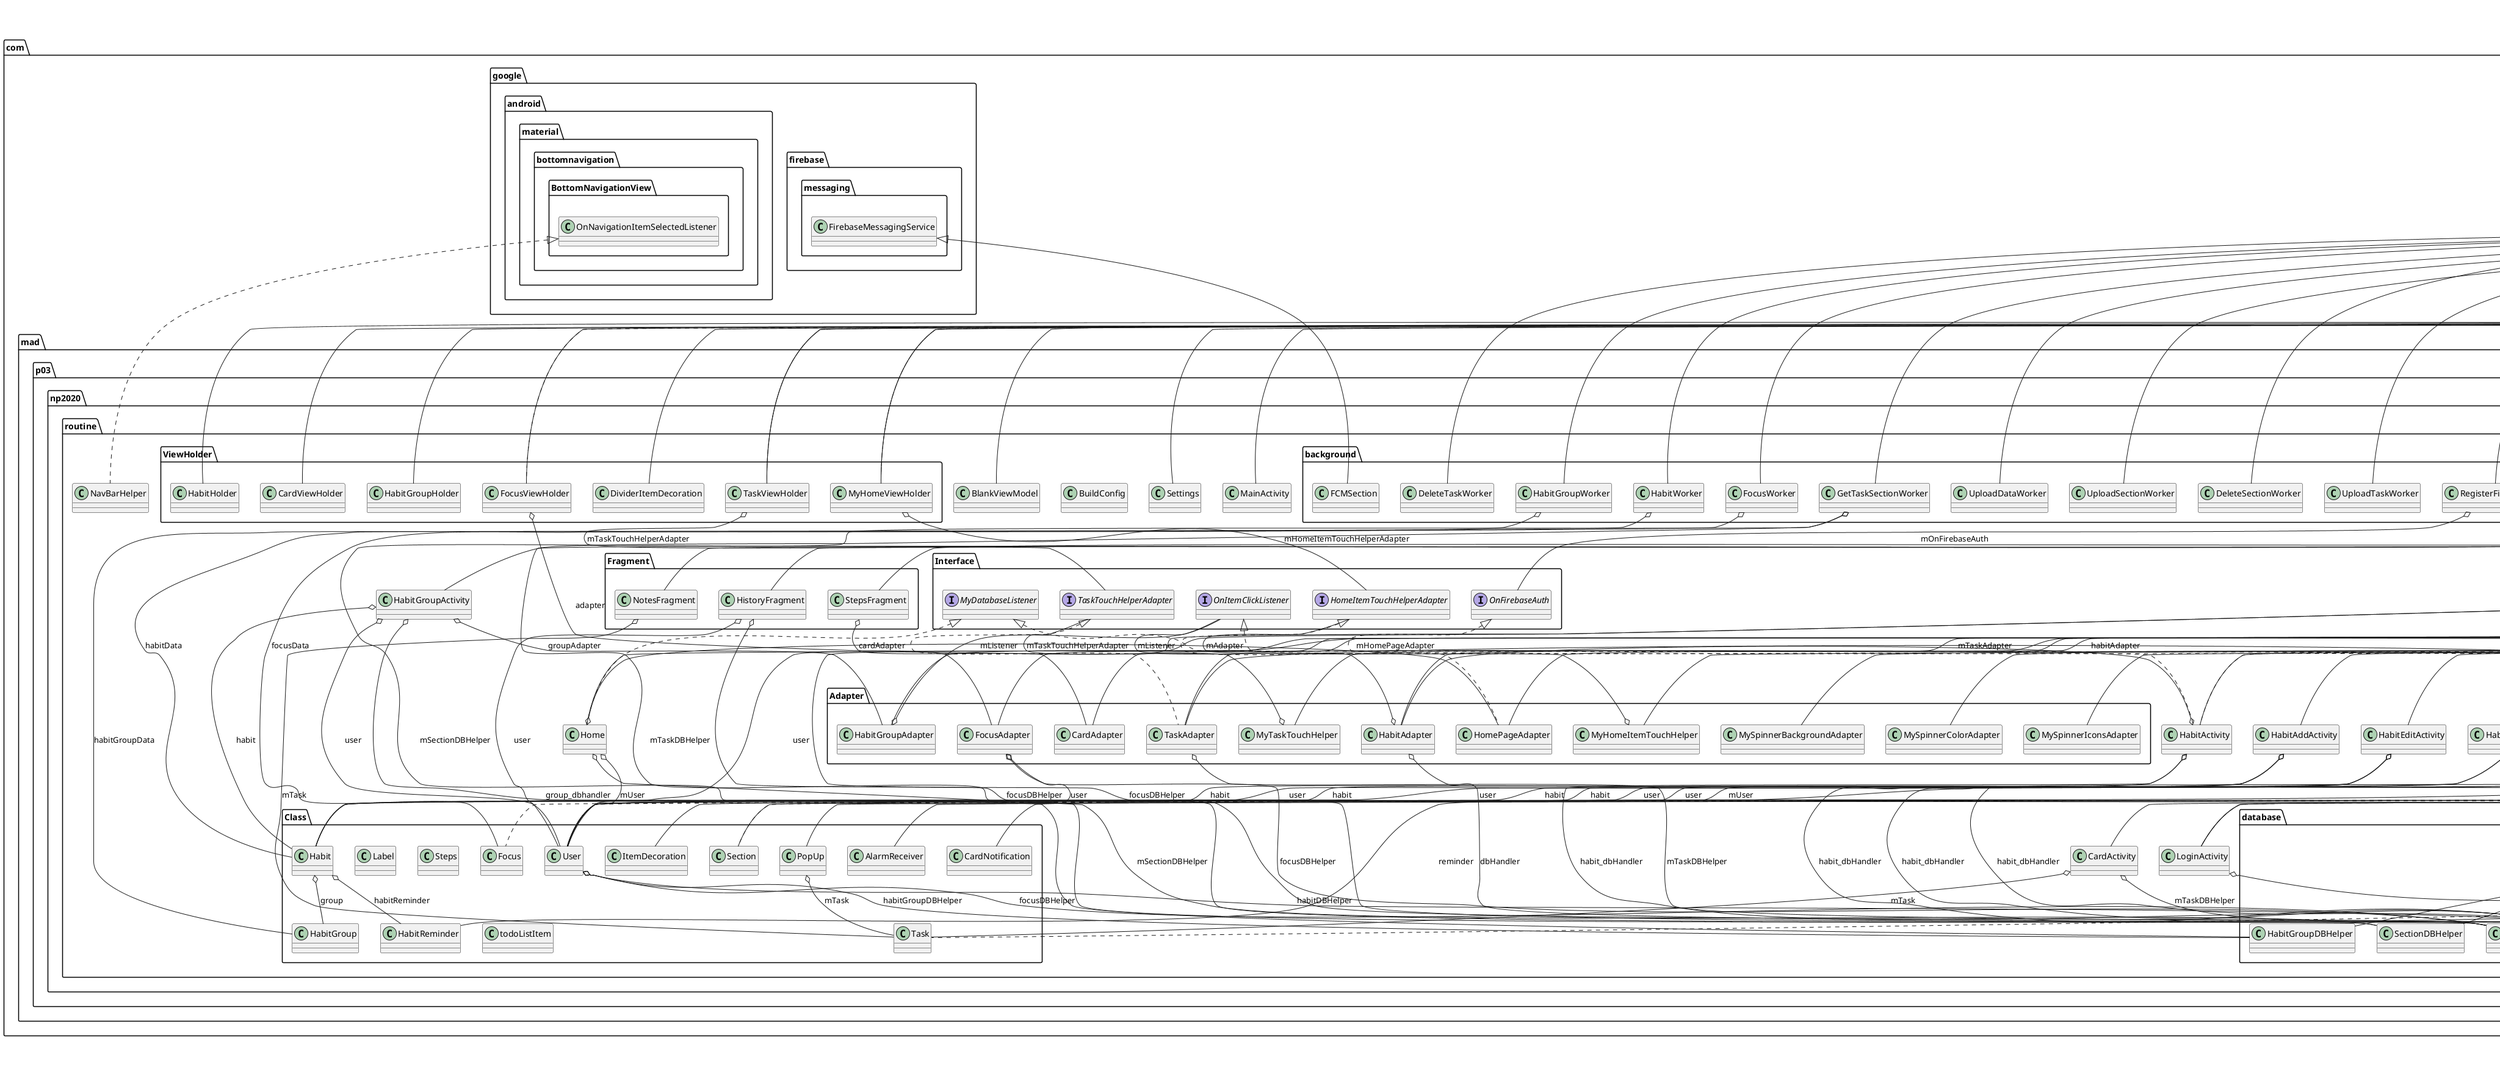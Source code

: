 @startuml

title __APP's Class Diagram__\n

  namespace com.mad.p03.np2020.routine {
    namespace Adapter {
      class com.mad.p03.np2020.routine.Adapter.CardAdapter {
      }
    }
  }
  

  namespace com.mad.p03.np2020.routine {
    namespace Adapter {
      class com.mad.p03.np2020.routine.Adapter.FocusAdapter {
      }
    }
  }
  

  namespace com.mad.p03.np2020.routine {
    namespace Adapter {
      class com.mad.p03.np2020.routine.Adapter.HabitAdapter {
      }
    }
  }
  

  namespace com.mad.p03.np2020.routine {
    namespace Adapter {
      class com.mad.p03.np2020.routine.Adapter.HabitGroupAdapter {
      }
    }
  }
  

  namespace com.mad.p03.np2020.routine {
    namespace Adapter {
      class com.mad.p03.np2020.routine.Adapter.HomePageAdapter {
      }
    }
  }
  

  namespace com.mad.p03.np2020.routine {
    namespace Adapter {
      class com.mad.p03.np2020.routine.Adapter.MyHomeItemTouchHelper {
      }
    }
  }
  

  namespace com.mad.p03.np2020.routine {
    namespace Adapter {
      class com.mad.p03.np2020.routine.Adapter.MySpinnerBackgroundAdapter {
      }
    }
  }
  

  namespace com.mad.p03.np2020.routine {
    namespace Adapter {
      class com.mad.p03.np2020.routine.Adapter.MySpinnerColorAdapter {
      }
    }
  }
  

  namespace com.mad.p03.np2020.routine {
    namespace Adapter {
      class com.mad.p03.np2020.routine.Adapter.MySpinnerIconsAdapter {
      }
    }
  }
  

  namespace com.mad.p03.np2020.routine {
    namespace Adapter {
      class com.mad.p03.np2020.routine.Adapter.MyTaskTouchHelper {
      }
    }
  }
  

  namespace com.mad.p03.np2020.routine {
    namespace Adapter {
      class com.mad.p03.np2020.routine.Adapter.TaskAdapter {
      }
    }
  }
  

  namespace com.mad.p03.np2020.routine {
    class com.mad.p03.np2020.routine.BlankViewModel {
    }
  }
  

  namespace com.mad.p03.np2020.routine {
    class com.mad.p03.np2020.routine.BuildConfig {
    }
  }
  

  namespace com.mad.p03.np2020.routine {
    class com.mad.p03.np2020.routine.CardActivity {
    }
  }
  

  namespace com.mad.p03.np2020.routine {
    namespace Class {
      class com.mad.p03.np2020.routine.Class.AlarmReceiver {
      }
    }
  }
  

  namespace com.mad.p03.np2020.routine {
    namespace Class {
      class com.mad.p03.np2020.routine.Class.CardNotification {
      }
    }
  }
  

  namespace com.mad.p03.np2020.routine {
    namespace Class {
      class com.mad.p03.np2020.routine.Class.Focus {
      }
    }
  }
  

  namespace com.mad.p03.np2020.routine {
    namespace Class {
      class com.mad.p03.np2020.routine.Class.Habit {
      }
    }
  }
  

  namespace com.mad.p03.np2020.routine {
    namespace Class {
      class com.mad.p03.np2020.routine.Class.HabitGroup {
      }
    }
  }
  

  namespace com.mad.p03.np2020.routine {
    namespace Class {
      class com.mad.p03.np2020.routine.Class.HabitReminder {
      }
    }
  }
  

  namespace com.mad.p03.np2020.routine {
    namespace Class {
      class com.mad.p03.np2020.routine.Class.ItemDecoration {
      }
    }
  }
  

  namespace com.mad.p03.np2020.routine {
    namespace Class {
      class com.mad.p03.np2020.routine.Class.Label {
      }
    }
  }
  

  namespace com.mad.p03.np2020.routine {
    namespace Class {
      class com.mad.p03.np2020.routine.Class.PopUp {
      }
    }
  }
  

  namespace com.mad.p03.np2020.routine {
    namespace Class {
      class com.mad.p03.np2020.routine.Class.Section {
      }
    }
  }
  

  namespace com.mad.p03.np2020.routine {
    namespace Class {
      class com.mad.p03.np2020.routine.Class.Steps {
      }
    }
  }
  

  namespace com.mad.p03.np2020.routine {
    namespace Class {
      class com.mad.p03.np2020.routine.Class.Task {
      }
    }
  }
  

  namespace com.mad.p03.np2020.routine {
    namespace Class {
      class com.mad.p03.np2020.routine.Class.User {
      }
    }
  }
  

  namespace com.mad.p03.np2020.routine {
    namespace Class {
      class com.mad.p03.np2020.routine.Class.todoListItem {
      }
    }
  }
  

  namespace com.mad.p03.np2020.routine {
    class com.mad.p03.np2020.routine.FocusActivity {
    }
  }
  

  namespace com.mad.p03.np2020.routine {
    namespace Fragment {
      class com.mad.p03.np2020.routine.Fragment.HistoryFragment {
      }
    }
  }
  

  namespace com.mad.p03.np2020.routine {
    namespace Fragment {
      class com.mad.p03.np2020.routine.Fragment.NotesFragment {
      }
    }
  }
  

  namespace com.mad.p03.np2020.routine {
    namespace Fragment {
      class com.mad.p03.np2020.routine.Fragment.StepsFragment {
      }
    }
  }
  

  namespace com.mad.p03.np2020.routine {
    class com.mad.p03.np2020.routine.HabitActivity {
    }
  }
  

  namespace com.mad.p03.np2020.routine {
    class com.mad.p03.np2020.routine.HabitAddActivity {
    }
  }
  

  namespace com.mad.p03.np2020.routine {
    class com.mad.p03.np2020.routine.HabitEditActivity {
    }
  }
  

  namespace com.mad.p03.np2020.routine {
    class com.mad.p03.np2020.routine.HabitGroupActivity {
    }
  }
  

  namespace com.mad.p03.np2020.routine {
    class com.mad.p03.np2020.routine.HabitReminderActivity {
    }
  }
  

  namespace com.mad.p03.np2020.routine {
    class com.mad.p03.np2020.routine.HabitViewActivity {
    }
  }
  

  namespace com.mad.p03.np2020.routine {
    class com.mad.p03.np2020.routine.Home {
    }
  }
  

  namespace com.mad.p03.np2020.routine {
    namespace Interface {
      interface com.mad.p03.np2020.routine.Interface.HomeItemTouchHelperAdapter {
      }
    }
  }
  

  namespace com.mad.p03.np2020.routine {
    namespace Interface {
      interface com.mad.p03.np2020.routine.Interface.MyDatabaseListener {
      }
    }
  }
  

  namespace com.mad.p03.np2020.routine {
    namespace Interface {
      interface com.mad.p03.np2020.routine.Interface.OnFirebaseAuth {
      }
    }
  }
  

  namespace com.mad.p03.np2020.routine {
    namespace Interface {
      interface com.mad.p03.np2020.routine.Interface.OnItemClickListener {
      }
    }
  }
  

  namespace com.mad.p03.np2020.routine {
    namespace Interface {
      interface com.mad.p03.np2020.routine.Interface.TaskTouchHelperAdapter {
      }
    }
  }
  

  namespace com.mad.p03.np2020.routine {
    class com.mad.p03.np2020.routine.LoginActivity {
    }
  }
  

  namespace com.mad.p03.np2020.routine {
    class com.mad.p03.np2020.routine.MainActivity {
    }
  }
  

  namespace com.mad.p03.np2020.routine {
    class com.mad.p03.np2020.routine.NavBarHelper {
    }
  }
  

  namespace com.mad.p03.np2020.routine {
    class com.mad.p03.np2020.routine.RegisterActivity {
    }
  }
  

  namespace com.mad.p03.np2020.routine {
    class com.mad.p03.np2020.routine.Settings {
    }
  }
  

  namespace com.mad.p03.np2020.routine {
    class com.mad.p03.np2020.routine.TaskActivity {
    }
  }
  

  namespace com.mad.p03.np2020.routine {
    namespace ViewHolder {
      class com.mad.p03.np2020.routine.ViewHolder.CardViewHolder {
      }
    }
  }
  

  namespace com.mad.p03.np2020.routine {
    namespace ViewHolder {
      class com.mad.p03.np2020.routine.ViewHolder.DividerItemDecoration {
      }
    }
  }
  

  namespace com.mad.p03.np2020.routine {
    namespace ViewHolder {
      class com.mad.p03.np2020.routine.ViewHolder.FocusViewHolder {
      }
    }
  }
  

  namespace com.mad.p03.np2020.routine {
    namespace ViewHolder {
      class com.mad.p03.np2020.routine.ViewHolder.HabitGroupHolder {
      }
    }
  }
  

  namespace com.mad.p03.np2020.routine {
    namespace ViewHolder {
      class com.mad.p03.np2020.routine.ViewHolder.HabitHolder {
      }
    }
  }
  

  namespace com.mad.p03.np2020.routine {
    namespace ViewHolder {
      class com.mad.p03.np2020.routine.ViewHolder.MyHomeViewHolder {
      }
    }
  }
  

  namespace com.mad.p03.np2020.routine {
    namespace ViewHolder {
      class com.mad.p03.np2020.routine.ViewHolder.TaskViewHolder {
      }
    }
  }
  

  namespace com.mad.p03.np2020.routine {
    namespace background {
      class com.mad.p03.np2020.routine.background.BoundService {
      }
    }
  }
  

  namespace com.mad.p03.np2020.routine {
    namespace background {
      class com.mad.p03.np2020.routine.background.DeleteSectionWorker {
      }
    }
  }
  

  namespace com.mad.p03.np2020.routine {
    namespace background {
      class com.mad.p03.np2020.routine.background.DeleteTaskWorker {
      }
    }
  }
  

  namespace com.mad.p03.np2020.routine {
    namespace background {
      class com.mad.p03.np2020.routine.background.FCMSection {
      }
    }
  }
  

  namespace com.mad.p03.np2020.routine {
    namespace background {
      class com.mad.p03.np2020.routine.background.FocusWorker {
      }
    }
  }
  

  namespace com.mad.p03.np2020.routine {
    namespace background {
      class com.mad.p03.np2020.routine.background.GetTaskSectionWorker {
      }
    }
  }
  

  namespace com.mad.p03.np2020.routine {
    namespace background {
      class com.mad.p03.np2020.routine.background.HabitGroupWorker {
      }
    }
  }
  

  namespace com.mad.p03.np2020.routine {
    namespace background {
      class com.mad.p03.np2020.routine.background.HabitWorker {
      }
    }
  }
  

  namespace com.mad.p03.np2020.routine {
    namespace background {
      class com.mad.p03.np2020.routine.background.RegisterFirebaseUser {
      }
    }
  }
  

  namespace com.mad.p03.np2020.routine {
    namespace background {
      class com.mad.p03.np2020.routine.background.UploadDataWorker {
      }
    }
  }
  

  namespace com.mad.p03.np2020.routine {
    namespace background {
      class com.mad.p03.np2020.routine.background.UploadSectionWorker {
      }
    }
  }
  

  namespace com.mad.p03.np2020.routine {
    namespace background {
      class com.mad.p03.np2020.routine.background.UploadTaskWorker {
      }
    }
  }
  

  namespace com.mad.p03.np2020.routine {
    namespace database {
      class com.mad.p03.np2020.routine.database.DBHelper {
      }
    }
  }
  

  namespace com.mad.p03.np2020.routine {
    namespace database {
      class com.mad.p03.np2020.routine.database.FocusDBHelper {
      }
    }
  }
  

  namespace com.mad.p03.np2020.routine {
    namespace database {
      class com.mad.p03.np2020.routine.database.HabitDBHelper {
      }
    }
  }
  

  namespace com.mad.p03.np2020.routine {
    namespace database {
      class com.mad.p03.np2020.routine.database.HabitGroupDBHelper {
      }
    }
  }
  

  namespace com.mad.p03.np2020.routine {
    namespace database {
      class com.mad.p03.np2020.routine.database.SectionDBHelper {
      }
    }
  }
  

  namespace com.mad.p03.np2020.routine {
    namespace database {
      class com.mad.p03.np2020.routine.database.TaskDBHelper {
      }
    }
  }
  

  namespace com.mad.p03.np2020.routine {
    namespace database {
      class com.mad.p03.np2020.routine.database.UserDBHelper {
      }
    }
  }
  

  com.mad.p03.np2020.routine.Adapter.CardAdapter -up-|> androidx.recyclerview.widget.RecyclerView.Adapter
  com.mad.p03.np2020.routine.Adapter.FocusAdapter -up-|> androidx.recyclerview.widget.RecyclerView.Adapter
  com.mad.p03.np2020.routine.Adapter.FocusAdapter o-- com.mad.p03.np2020.routine.database.FocusDBHelper : focusDBHelper
  com.mad.p03.np2020.routine.Adapter.FocusAdapter o-- com.mad.p03.np2020.routine.Class.User : user
  com.mad.p03.np2020.routine.Adapter.HabitAdapter -up-|> androidx.recyclerview.widget.RecyclerView.Adapter
  com.mad.p03.np2020.routine.Adapter.HabitAdapter o-- com.mad.p03.np2020.routine.Class.Habit.HabitList : _habitList
  com.mad.p03.np2020.routine.Adapter.HabitAdapter o-- com.mad.p03.np2020.routine.database.HabitDBHelper : dbHandler
  com.mad.p03.np2020.routine.Adapter.HabitAdapter o-- com.mad.p03.np2020.routine.Interface.OnItemClickListener : mListener
  com.mad.p03.np2020.routine.Adapter.HabitGroupAdapter -up-|> androidx.recyclerview.widget.RecyclerView.Adapter
  com.mad.p03.np2020.routine.Adapter.HabitGroupAdapter o-- com.mad.p03.np2020.routine.Interface.OnItemClickListener : mListener
  com.mad.p03.np2020.routine.Adapter.HomePageAdapter .up.|> com.mad.p03.np2020.routine.Interface.HomeItemTouchHelperAdapter
  com.mad.p03.np2020.routine.Adapter.HomePageAdapter -up-|> androidx.recyclerview.widget.RecyclerView.Adapter
  com.mad.p03.np2020.routine.Adapter.MyHomeItemTouchHelper -up-|> androidx.recyclerview.widget.ItemTouchHelper.Callback
  com.mad.p03.np2020.routine.Adapter.MyHomeItemTouchHelper o-- com.mad.p03.np2020.routine.Interface.HomeItemTouchHelperAdapter : mAdapter
  com.mad.p03.np2020.routine.Adapter.MySpinnerBackgroundAdapter -up-|> android.widget.BaseAdapter
  com.mad.p03.np2020.routine.Adapter.MySpinnerColorAdapter -up-|> android.widget.BaseAdapter
  com.mad.p03.np2020.routine.Adapter.MySpinnerIconsAdapter -up-|> android.widget.BaseAdapter
  com.mad.p03.np2020.routine.Adapter.MyTaskTouchHelper -up-|> androidx.recyclerview.widget.ItemTouchHelper.Callback
  com.mad.p03.np2020.routine.Adapter.MyTaskTouchHelper o-- com.mad.p03.np2020.routine.Interface.TaskTouchHelperAdapter : mTaskTouchHelperAdapter
  com.mad.p03.np2020.routine.Adapter.TaskAdapter .up.|> com.mad.p03.np2020.routine.Interface.TaskTouchHelperAdapter
  com.mad.p03.np2020.routine.Adapter.TaskAdapter -up-|> androidx.recyclerview.widget.RecyclerView.Adapter
  com.mad.p03.np2020.routine.Adapter.TaskAdapter o-- com.mad.p03.np2020.routine.database.TaskDBHelper : mTaskDBHelper
  com.mad.p03.np2020.routine.BlankViewModel -up-|> androidx.lifecycle.ViewModel
  com.mad.p03.np2020.routine.CardActivity -up-|> androidx.appcompat.app.AppCompatActivity
  com.mad.p03.np2020.routine.CardActivity o-- com.mad.p03.np2020.routine.Class.Task : mTask
  com.mad.p03.np2020.routine.CardActivity o-- com.mad.p03.np2020.routine.database.TaskDBHelper : mTaskDBHelper
  com.mad.p03.np2020.routine.Class.AlarmReceiver -up-|> android.content.BroadcastReceiver
  com.mad.p03.np2020.routine.Class.AlarmReceiver o-- com.mad.p03.np2020.routine.Class.Habit.HabitList : habitList
  com.mad.p03.np2020.routine.Class.CardNotification -up-|> android.content.BroadcastReceiver
  com.mad.p03.np2020.routine.Class.Focus .up.|> android.os.Parcelable
  com.mad.p03.np2020.routine.Class.Habit o-- com.mad.p03.np2020.routine.Class.HabitGroup : group
  com.mad.p03.np2020.routine.Class.Habit o-- com.mad.p03.np2020.routine.Class.HabitReminder : habitReminder
  com.mad.p03.np2020.routine.Class.ItemDecoration -up-|> androidx.recyclerview.widget.RecyclerView.ItemDecoration
  com.mad.p03.np2020.routine.Class.PopUp -up-|> android.app.Activity
  com.mad.p03.np2020.routine.Class.PopUp o-- com.mad.p03.np2020.routine.Class.Task : mTask
  com.mad.p03.np2020.routine.Class.Section .up.|> java.io.Serializable
  com.mad.p03.np2020.routine.Class.Task .up.|> java.io.Serializable
  com.mad.p03.np2020.routine.Class.User .up.|> android.os.Parcelable
  com.mad.p03.np2020.routine.Class.User o-- com.mad.p03.np2020.routine.database.FocusDBHelper : focusDBHelper
  com.mad.p03.np2020.routine.Class.User o-- com.mad.p03.np2020.routine.database.HabitDBHelper : habitDBHelper
  com.mad.p03.np2020.routine.Class.User o-- com.mad.p03.np2020.routine.database.HabitGroupDBHelper : habitGroupDBHelper
  com.mad.p03.np2020.routine.FocusActivity .up.|> android.view.View.OnClickListener
  com.mad.p03.np2020.routine.FocusActivity .up.|> android.view.View.OnFocusChangeListener
  com.mad.p03.np2020.routine.FocusActivity .up.|> android.view.View.OnLongClickListener
  com.mad.p03.np2020.routine.FocusActivity .up.|> android.view.View.OnTouchListener
  com.mad.p03.np2020.routine.FocusActivity .up.|> androidx.lifecycle.LifecycleObserver
  com.mad.p03.np2020.routine.FocusActivity .up.|> com.mad.p03.np2020.routine.Fragment.HistoryFragment.OnFragmentInteractionListener
  com.mad.p03.np2020.routine.FocusActivity -up-|> androidx.appcompat.app.AppCompatActivity
  com.mad.p03.np2020.routine.FocusActivity o-- com.mad.p03.np2020.routine.background.BoundService : boundService
  com.mad.p03.np2020.routine.FocusActivity o-- com.mad.p03.np2020.routine.database.FocusDBHelper : focusDBHelper
  com.mad.p03.np2020.routine.FocusActivity o-- com.mad.p03.np2020.routine.Class.User : user
  com.mad.p03.np2020.routine.FocusActivity o-- com.mad.p03.np2020.routine.FocusActivity.ValueChangeListener : visibilityChangeListener
  com.mad.p03.np2020.routine.Fragment.HistoryFragment -up-|> androidx.fragment.app.Fragment
  com.mad.p03.np2020.routine.Fragment.HistoryFragment o-- com.mad.p03.np2020.routine.database.FocusDBHelper : focusDBHelper
  com.mad.p03.np2020.routine.Fragment.HistoryFragment o-- com.mad.p03.np2020.routine.Fragment.HistoryFragment.OnFragmentInteractionListener : mListener
  com.mad.p03.np2020.routine.Fragment.HistoryFragment o-- com.mad.p03.np2020.routine.Class.User : user
  com.mad.p03.np2020.routine.Fragment.NotesFragment -up-|> androidx.fragment.app.Fragment
  com.mad.p03.np2020.routine.Fragment.NotesFragment o-- com.mad.p03.np2020.routine.Class.Task : mTask
  com.mad.p03.np2020.routine.Fragment.StepsFragment -up-|> androidx.fragment.app.Fragment
  com.mad.p03.np2020.routine.Fragment.StepsFragment o-- com.mad.p03.np2020.routine.Adapter.CardAdapter : cardAdapter
  com.mad.p03.np2020.routine.HabitActivity .up.|> android.view.View.OnClickListener
  com.mad.p03.np2020.routine.HabitActivity .up.|> com.mad.p03.np2020.routine.Interface.OnItemClickListener
  com.mad.p03.np2020.routine.HabitActivity -up-|> androidx.appcompat.app.AppCompatActivity
  com.mad.p03.np2020.routine.HabitActivity o-- com.mad.p03.np2020.routine.Adapter.HabitAdapter : habitAdapter
  com.mad.p03.np2020.routine.HabitActivity o-- com.mad.p03.np2020.routine.database.HabitDBHelper : habit_dbHandler
  com.mad.p03.np2020.routine.HabitActivity o-- com.mad.p03.np2020.routine.Class.User : user
  com.mad.p03.np2020.routine.HabitAddActivity -up-|> androidx.appcompat.app.AppCompatActivity
  com.mad.p03.np2020.routine.HabitAddActivity o-- com.mad.p03.np2020.routine.Class.Habit : habit
  com.mad.p03.np2020.routine.HabitAddActivity o-- com.mad.p03.np2020.routine.database.HabitDBHelper : habit_dbHandler
  com.mad.p03.np2020.routine.HabitAddActivity o-- com.mad.p03.np2020.routine.Class.User : user
  com.mad.p03.np2020.routine.HabitEditActivity -up-|> androidx.appcompat.app.AppCompatActivity
  com.mad.p03.np2020.routine.HabitEditActivity o-- com.mad.p03.np2020.routine.Class.Habit : habit
  com.mad.p03.np2020.routine.HabitEditActivity o-- com.mad.p03.np2020.routine.database.HabitDBHelper : habit_dbHandler
  com.mad.p03.np2020.routine.HabitEditActivity o-- com.mad.p03.np2020.routine.Class.User : user
  com.mad.p03.np2020.routine.HabitGroupActivity -up-|> androidx.appcompat.app.AppCompatActivity
  com.mad.p03.np2020.routine.HabitGroupActivity o-- com.mad.p03.np2020.routine.Adapter.HabitGroupAdapter : groupAdapter
  com.mad.p03.np2020.routine.HabitGroupActivity o-- com.mad.p03.np2020.routine.database.HabitGroupDBHelper : group_dbhandler
  com.mad.p03.np2020.routine.HabitGroupActivity o-- com.mad.p03.np2020.routine.Class.Habit : habit
  com.mad.p03.np2020.routine.HabitGroupActivity o-- com.mad.p03.np2020.routine.Class.User : user
  com.mad.p03.np2020.routine.HabitReminderActivity -up-|> androidx.appcompat.app.AppCompatActivity
  com.mad.p03.np2020.routine.HabitReminderActivity o-- com.mad.p03.np2020.routine.Class.Habit : habit
  com.mad.p03.np2020.routine.HabitReminderActivity o-- com.mad.p03.np2020.routine.Class.HabitReminder : reminder
  com.mad.p03.np2020.routine.HabitViewActivity -up-|> androidx.appcompat.app.AppCompatActivity
  com.mad.p03.np2020.routine.HabitViewActivity o-- com.mad.p03.np2020.routine.Class.Habit : habit
  com.mad.p03.np2020.routine.HabitViewActivity o-- com.mad.p03.np2020.routine.database.HabitDBHelper : habit_dbHandler
  com.mad.p03.np2020.routine.HabitViewActivity o-- com.mad.p03.np2020.routine.Class.User : user
  com.mad.p03.np2020.routine.Home .up.|> com.mad.p03.np2020.routine.Interface.MyDatabaseListener
  com.mad.p03.np2020.routine.Home -up-|> androidx.appcompat.app.AppCompatActivity
  com.mad.p03.np2020.routine.Home o-- com.mad.p03.np2020.routine.Adapter.HomePageAdapter : mHomePageAdapter
  com.mad.p03.np2020.routine.Home o-- com.mad.p03.np2020.routine.database.SectionDBHelper : mSectionDBHelper
  com.mad.p03.np2020.routine.Home o-- com.mad.p03.np2020.routine.Class.User : mUser
  com.mad.p03.np2020.routine.LoginActivity .up.|> android.view.View.OnClickListener
  com.mad.p03.np2020.routine.LoginActivity .up.|> android.view.View.OnFocusChangeListener
  com.mad.p03.np2020.routine.LoginActivity .up.|> android.view.View.OnKeyListener
  com.mad.p03.np2020.routine.LoginActivity -up-|> androidx.appcompat.app.AppCompatActivity
  com.mad.p03.np2020.routine.LoginActivity o-- com.mad.p03.np2020.routine.database.UserDBHelper : userDatabase
  com.mad.p03.np2020.routine.MainActivity -up-|> androidx.appcompat.app.AppCompatActivity
  com.mad.p03.np2020.routine.NavBarHelper .up.|> com.google.android.material.bottomnavigation.BottomNavigationView.OnNavigationItemSelectedListener
  com.mad.p03.np2020.routine.RegisterActivity .up.|> android.view.View.OnClickListener
  com.mad.p03.np2020.routine.RegisterActivity .up.|> android.widget.TextView.OnEditorActionListener
  com.mad.p03.np2020.routine.RegisterActivity .up.|> com.mad.p03.np2020.routine.Interface.OnFirebaseAuth
  com.mad.p03.np2020.routine.RegisterActivity -up-|> androidx.appcompat.app.AppCompatActivity
  com.mad.p03.np2020.routine.RegisterActivity o-- com.mad.p03.np2020.routine.Class.User : mUser
  com.mad.p03.np2020.routine.Settings -up-|> androidx.appcompat.app.AppCompatActivity
  com.mad.p03.np2020.routine.TaskActivity .up.|> android.widget.TextView.OnEditorActionListener
  com.mad.p03.np2020.routine.TaskActivity .up.|> com.mad.p03.np2020.routine.Interface.MyDatabaseListener
  com.mad.p03.np2020.routine.TaskActivity -up-|> androidx.appcompat.app.AppCompatActivity
  com.mad.p03.np2020.routine.TaskActivity o-- com.mad.p03.np2020.routine.Class.Section : mSection
  com.mad.p03.np2020.routine.TaskActivity o-- com.mad.p03.np2020.routine.Adapter.TaskAdapter : mTaskAdapter
  com.mad.p03.np2020.routine.ViewHolder.CardViewHolder -up-|> androidx.recyclerview.widget.RecyclerView.ViewHolder
  com.mad.p03.np2020.routine.ViewHolder.DividerItemDecoration -up-|> androidx.recyclerview.widget.RecyclerView.ItemDecoration
  com.mad.p03.np2020.routine.ViewHolder.FocusViewHolder .up.|> android.view.View.OnClickListener
  com.mad.p03.np2020.routine.ViewHolder.FocusViewHolder -up-|> androidx.recyclerview.widget.RecyclerView.ViewHolder
  com.mad.p03.np2020.routine.ViewHolder.FocusViewHolder o-- com.mad.p03.np2020.routine.Adapter.FocusAdapter : adapter
  com.mad.p03.np2020.routine.ViewHolder.HabitGroupHolder -up-|> androidx.recyclerview.widget.RecyclerView.ViewHolder
  com.mad.p03.np2020.routine.ViewHolder.HabitHolder -up-|> androidx.recyclerview.widget.RecyclerView.ViewHolder
  com.mad.p03.np2020.routine.ViewHolder.MyHomeViewHolder .up.|> android.view.GestureDetector.OnGestureListener
  com.mad.p03.np2020.routine.ViewHolder.MyHomeViewHolder .up.|> android.view.View.OnTouchListener
  com.mad.p03.np2020.routine.ViewHolder.MyHomeViewHolder -up-|> androidx.recyclerview.widget.RecyclerView.ViewHolder
  com.mad.p03.np2020.routine.ViewHolder.MyHomeViewHolder o-- com.mad.p03.np2020.routine.Interface.HomeItemTouchHelperAdapter : mHomeItemTouchHelperAdapter
  com.mad.p03.np2020.routine.ViewHolder.TaskViewHolder .up.|> android.view.GestureDetector.OnGestureListener
  com.mad.p03.np2020.routine.ViewHolder.TaskViewHolder .up.|> android.view.View.OnTouchListener
  com.mad.p03.np2020.routine.ViewHolder.TaskViewHolder -up-|> androidx.recyclerview.widget.RecyclerView.ViewHolder
  com.mad.p03.np2020.routine.ViewHolder.TaskViewHolder o-- com.mad.p03.np2020.routine.Interface.TaskTouchHelperAdapter : mTaskTouchHelperAdapter
  com.mad.p03.np2020.routine.background.BoundService -up-|> android.app.Service
  com.mad.p03.np2020.routine.background.BoundService o-- com.mad.p03.np2020.routine.FocusActivity : mContext
  com.mad.p03.np2020.routine.background.DeleteSectionWorker -up-|> androidx.work.Worker
  com.mad.p03.np2020.routine.background.DeleteTaskWorker -up-|> androidx.work.Worker
  com.mad.p03.np2020.routine.background.FCMSection -up-|> com.google.firebase.messaging.FirebaseMessagingService
  com.mad.p03.np2020.routine.background.FocusWorker -up-|> androidx.work.Worker
  com.mad.p03.np2020.routine.background.FocusWorker o-- com.mad.p03.np2020.routine.Class.Focus : focusData
  com.mad.p03.np2020.routine.background.GetTaskSectionWorker -up-|> androidx.work.Worker
  com.mad.p03.np2020.routine.background.GetTaskSectionWorker o-- com.mad.p03.np2020.routine.database.SectionDBHelper : mSectionDBHelper
  com.mad.p03.np2020.routine.background.GetTaskSectionWorker o-- com.mad.p03.np2020.routine.database.TaskDBHelper : mTaskDBHelper
  com.mad.p03.np2020.routine.background.HabitGroupWorker -up-|> androidx.work.Worker
  com.mad.p03.np2020.routine.background.HabitGroupWorker o-- com.mad.p03.np2020.routine.Class.HabitGroup : habitGroupData
  com.mad.p03.np2020.routine.background.HabitWorker -up-|> androidx.work.Worker
  com.mad.p03.np2020.routine.background.HabitWorker o-- com.mad.p03.np2020.routine.Class.Habit : habitData
  com.mad.p03.np2020.routine.background.RegisterFirebaseUser -up-|> android.os.AsyncTask
  com.mad.p03.np2020.routine.background.RegisterFirebaseUser o-- com.mad.p03.np2020.routine.Interface.OnFirebaseAuth : mOnFirebaseAuth
  com.mad.p03.np2020.routine.background.UploadDataWorker -up-|> androidx.work.Worker
  com.mad.p03.np2020.routine.background.UploadSectionWorker -up-|> androidx.work.Worker
  com.mad.p03.np2020.routine.background.UploadTaskWorker -up-|> androidx.work.Worker
  com.mad.p03.np2020.routine.database.DBHelper -up-|> android.database.sqlite.SQLiteOpenHelper
  com.mad.p03.np2020.routine.database.FocusDBHelper .up.|> android.os.Parcelable
  com.mad.p03.np2020.routine.database.FocusDBHelper -up-|> com.mad.p03.np2020.routine.database.DBHelper
  com.mad.p03.np2020.routine.database.HabitDBHelper -up-|> com.mad.p03.np2020.routine.database.DBHelper
  com.mad.p03.np2020.routine.database.HabitGroupDBHelper -up-|> com.mad.p03.np2020.routine.database.DBHelper
  com.mad.p03.np2020.routine.database.SectionDBHelper -up-|> com.mad.p03.np2020.routine.database.DBHelper
  com.mad.p03.np2020.routine.database.TaskDBHelper -up-|> com.mad.p03.np2020.routine.database.DBHelper
  com.mad.p03.np2020.routine.database.UserDBHelper -up-|> com.mad.p03.np2020.routine.database.DBHelper


right footer


PlantUML diagram generated by SketchIt! (https://bitbucket.org/pmesmeur/sketch.it)
For more information about this tool, please contact philippe.mesmeur@gmail.com
endfooter

@enduml
